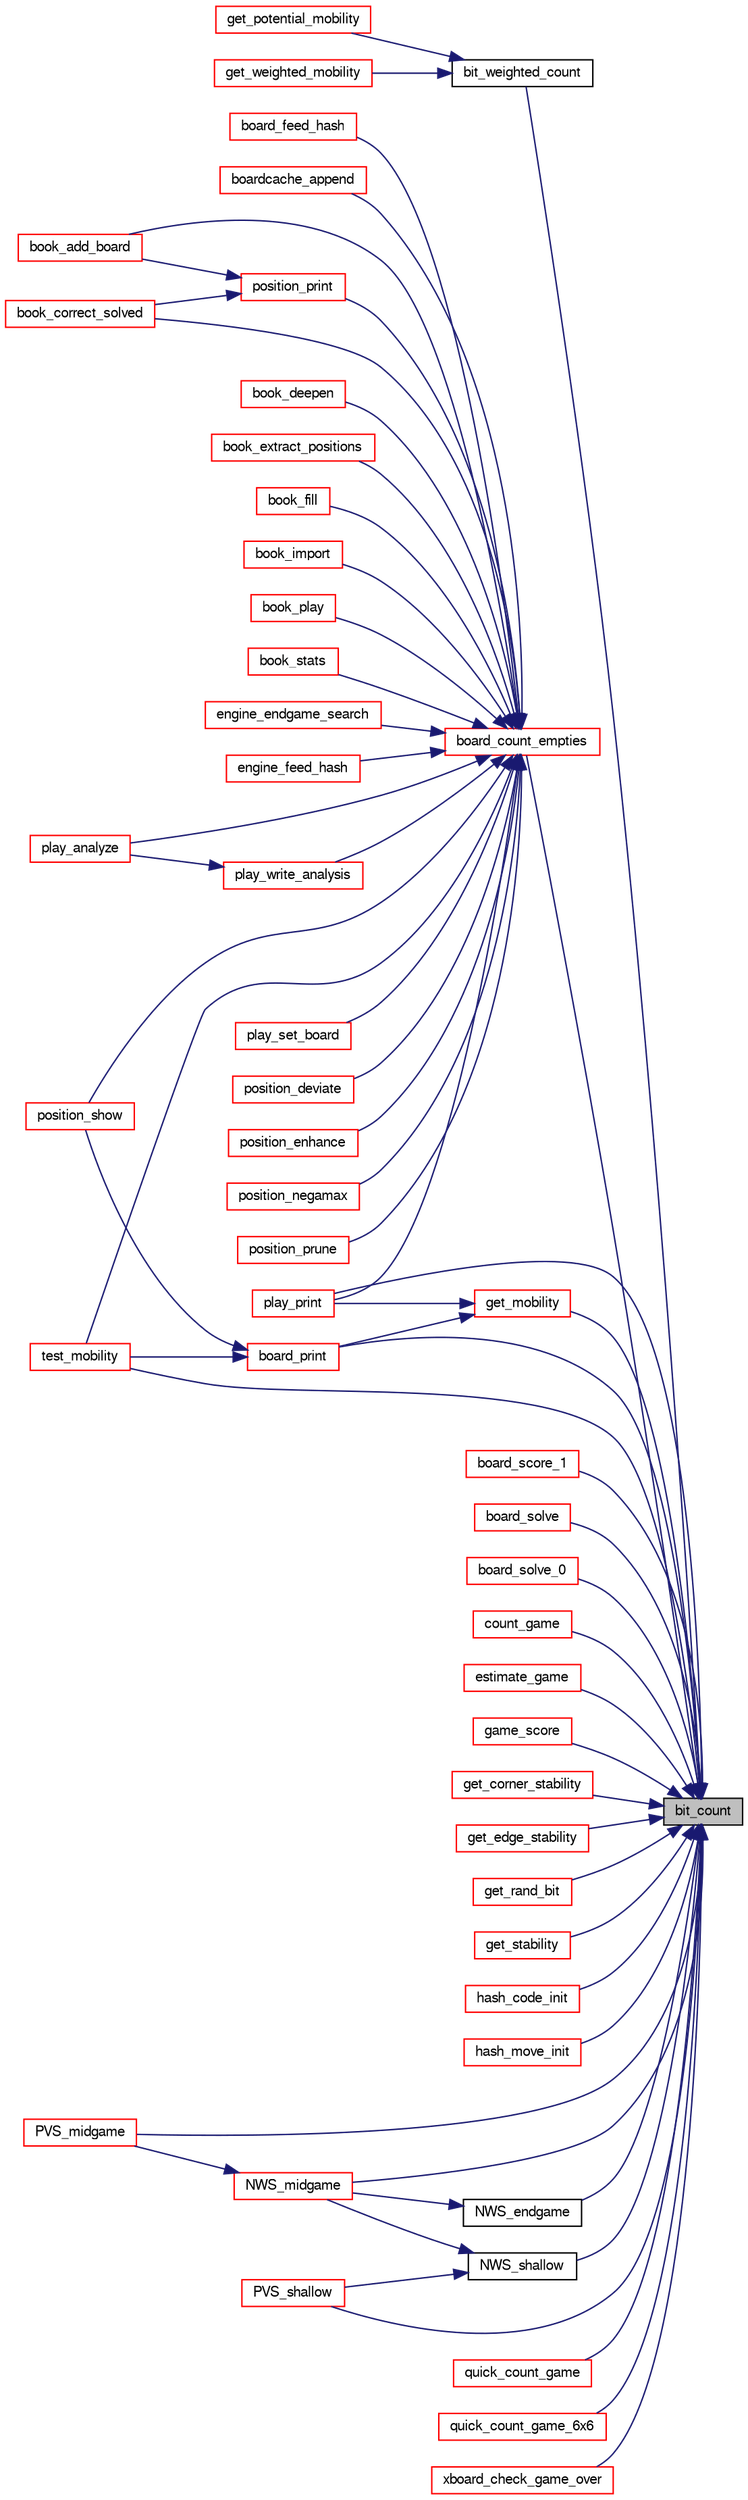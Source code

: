 digraph "bit_count"
{
 // LATEX_PDF_SIZE
  bgcolor="transparent";
  edge [fontname="FreeSans",fontsize="10",labelfontname="FreeSans",labelfontsize="10"];
  node [fontname="FreeSans",fontsize="10",shape=record];
  rankdir="RL";
  Node1 [label="bit_count",height=0.2,width=0.4,color="black", fillcolor="grey75", style="filled", fontcolor="black",tooltip="Count the number of bits set to one in an unsigned long long."];
  Node1 -> Node2 [dir="back",color="midnightblue",fontsize="10",style="solid",fontname="FreeSans"];
  Node2 [label="bit_weighted_count",height=0.2,width=0.4,color="black",URL="$bit_8c.html#aefcb882fe9c50f3876d40068eb20bf75",tooltip="count the number of discs, counting the corners twice."];
  Node2 -> Node3 [dir="back",color="midnightblue",fontsize="10",style="solid",fontname="FreeSans"];
  Node3 [label="get_potential_mobility",height=0.2,width=0.4,color="red",URL="$board_8c.html#a37c8260983ce689a39ff729aa847e5be",tooltip="Get potential mobility."];
  Node2 -> Node92 [dir="back",color="midnightblue",fontsize="10",style="solid",fontname="FreeSans"];
  Node92 [label="get_weighted_mobility",height=0.2,width=0.4,color="red",URL="$board_8c.html#a90d4175b14d6048aa01ee0daa59be762",tooltip=" "];
  Node1 -> Node93 [dir="back",color="midnightblue",fontsize="10",style="solid",fontname="FreeSans"];
  Node93 [label="board_count_empties",height=0.2,width=0.4,color="red",URL="$board_8c.html#a35de0f1560f069cd442105c319df2c15",tooltip="Check if the game is over."];
  Node93 -> Node94 [dir="back",color="midnightblue",fontsize="10",style="solid",fontname="FreeSans"];
  Node94 [label="board_feed_hash",height=0.2,width=0.4,color="red",URL="$book_8c.html#a9c0c6a1b902182109525eb3e10db7cad",tooltip="Feed hash from a position."];
  Node93 -> Node96 [dir="back",color="midnightblue",fontsize="10",style="solid",fontname="FreeSans"];
  Node96 [label="boardcache_append",height=0.2,width=0.4,color="red",URL="$perft_8c.html#ab89d904b22937c99cb208063ab0e80b1",tooltip=" "];
  Node93 -> Node44 [dir="back",color="midnightblue",fontsize="10",style="solid",fontname="FreeSans"];
  Node44 [label="book_add_board",height=0.2,width=0.4,color="red",URL="$book_8c.html#a429dbc3a206062b05e0e9da5f6fd8452",tooltip="Add a position."];
  Node93 -> Node58 [dir="back",color="midnightblue",fontsize="10",style="solid",fontname="FreeSans"];
  Node58 [label="book_correct_solved",height=0.2,width=0.4,color="red",URL="$book_8c.html#a5d47bbd4e02ae5c77348337d33a5a5d1",tooltip="Correct wrong solved score in the book."];
  Node93 -> Node59 [dir="back",color="midnightblue",fontsize="10",style="solid",fontname="FreeSans"];
  Node59 [label="book_deepen",height=0.2,width=0.4,color="red",URL="$book_8c.html#a3421ecf81896bfc86ffc3ebe851699c8",tooltip="Deepen a book."];
  Node93 -> Node103 [dir="back",color="midnightblue",fontsize="10",style="solid",fontname="FreeSans"];
  Node103 [label="book_extract_positions",height=0.2,width=0.4,color="red",URL="$book_8c.html#a0e747ea137315fed0a141a8b371c8960",tooltip="print a set of position."];
  Node93 -> Node46 [dir="back",color="midnightblue",fontsize="10",style="solid",fontname="FreeSans"];
  Node46 [label="book_fill",height=0.2,width=0.4,color="red",URL="$book_8c.html#a8b077347609455ad7b3647212dde9cff",tooltip="Fill a book."];
  Node93 -> Node50 [dir="back",color="midnightblue",fontsize="10",style="solid",fontname="FreeSans"];
  Node50 [label="book_import",height=0.2,width=0.4,color="red",URL="$book_8c.html#a4712b08434258f4d8d8808cc6ce94914",tooltip="Import an opening book."];
  Node93 -> Node65 [dir="back",color="midnightblue",fontsize="10",style="solid",fontname="FreeSans"];
  Node65 [label="book_play",height=0.2,width=0.4,color="red",URL="$book_8c.html#a4c8729064ee16b36991b76d0382aafa3",tooltip="Play."];
  Node93 -> Node104 [dir="back",color="midnightblue",fontsize="10",style="solid",fontname="FreeSans"];
  Node104 [label="book_stats",height=0.2,width=0.4,color="red",URL="$book_8c.html#acd2e90d7faf0abca04a9c3b238d6727a",tooltip="print book statistics."];
  Node93 -> Node7 [dir="back",color="midnightblue",fontsize="10",style="solid",fontname="FreeSans"];
  Node7 [label="engine_endgame_search",height=0.2,width=0.4,color="red",URL="$cassio_8c.html#a59118e647ced4f05560b431b30ad73b9",tooltip="Endgame search."];
  Node93 -> Node105 [dir="back",color="midnightblue",fontsize="10",style="solid",fontname="FreeSans"];
  Node105 [label="engine_feed_hash",height=0.2,width=0.4,color="red",URL="$cassio_8c.html#ae2cc32f6d429a43d8a5b05db74112cc1",tooltip="feed hash table"];
  Node93 -> Node27 [dir="back",color="midnightblue",fontsize="10",style="solid",fontname="FreeSans"];
  Node27 [label="play_analyze",height=0.2,width=0.4,color="red",URL="$play_8c.html#a32624a895b8cf4ec475a8de0ee5df3a1",tooltip="Analyze a played game."];
  Node93 -> Node106 [dir="back",color="midnightblue",fontsize="10",style="solid",fontname="FreeSans"];
  Node106 [label="play_print",height=0.2,width=0.4,color="red",URL="$play_8c.html#a271dcbbc65d1c9645070a03676a0fe29",tooltip="Print the game state."];
  Node93 -> Node107 [dir="back",color="midnightblue",fontsize="10",style="solid",fontname="FreeSans"];
  Node107 [label="play_set_board",height=0.2,width=0.4,color="red",URL="$play_8c.html#a1bfe6e6fbf65454d1f4e807358400661",tooltip="Set a new board."];
  Node93 -> Node108 [dir="back",color="midnightblue",fontsize="10",style="solid",fontname="FreeSans"];
  Node108 [label="play_write_analysis",height=0.2,width=0.4,color="red",URL="$play_8c.html#afeed2ec8c963958cde256e5ff1b33aa4",tooltip="Write a line if an analysis."];
  Node108 -> Node27 [dir="back",color="midnightblue",fontsize="10",style="solid",fontname="FreeSans"];
  Node93 -> Node110 [dir="back",color="midnightblue",fontsize="10",style="solid",fontname="FreeSans"];
  Node110 [label="position_deviate",height=0.2,width=0.4,color="red",URL="$book_8c.html#ae9ee489a468274fd83808c53da0418c9",tooltip="Deviate a position."];
  Node93 -> Node111 [dir="back",color="midnightblue",fontsize="10",style="solid",fontname="FreeSans"];
  Node111 [label="position_enhance",height=0.2,width=0.4,color="red",URL="$book_8c.html#ae7bdabeabfe76594a8c99bcdb98dedff",tooltip="Enhance a position."];
  Node93 -> Node112 [dir="back",color="midnightblue",fontsize="10",style="solid",fontname="FreeSans"];
  Node112 [label="position_negamax",height=0.2,width=0.4,color="red",URL="$book_8c.html#a0f9f396689401dd6b9b1e3cc8cc26ab1",tooltip="Negamax a position."];
  Node93 -> Node116 [dir="back",color="midnightblue",fontsize="10",style="solid",fontname="FreeSans"];
  Node116 [label="position_print",height=0.2,width=0.4,color="red",URL="$book_8c.html#a804457298fe82d9bbfb92588288aa406",tooltip="print a position in a compact but readable format."];
  Node116 -> Node44 [dir="back",color="midnightblue",fontsize="10",style="solid",fontname="FreeSans"];
  Node116 -> Node58 [dir="back",color="midnightblue",fontsize="10",style="solid",fontname="FreeSans"];
  Node93 -> Node122 [dir="back",color="midnightblue",fontsize="10",style="solid",fontname="FreeSans"];
  Node122 [label="position_prune",height=0.2,width=0.4,color="red",URL="$book_8c.html#a7e9f0294a921db58731bfe94cd5e4579",tooltip="Prune a position."];
  Node93 -> Node123 [dir="back",color="midnightblue",fontsize="10",style="solid",fontname="FreeSans"];
  Node123 [label="position_show",height=0.2,width=0.4,color="red",URL="$book_8c.html#a8de8f64b2388b45281acc8b4d5cd03ce",tooltip="print a position in a readable format."];
  Node93 -> Node127 [dir="back",color="midnightblue",fontsize="10",style="solid",fontname="FreeSans"];
  Node127 [label="test_mobility",height=0.2,width=0.4,color="red",URL="$perft_8c.html#ae7b1869bd17da35bc80e06b77687f8af",tooltip="Estimate move counts from a single game."];
  Node1 -> Node128 [dir="back",color="midnightblue",fontsize="10",style="solid",fontname="FreeSans"];
  Node128 [label="board_print",height=0.2,width=0.4,color="red",URL="$board_8c.html#a27ccb92684d9e7194eeb3bc34311ad55",tooltip="Print out the board."];
  Node128 -> Node123 [dir="back",color="midnightblue",fontsize="10",style="solid",fontname="FreeSans"];
  Node128 -> Node127 [dir="back",color="midnightblue",fontsize="10",style="solid",fontname="FreeSans"];
  Node1 -> Node252 [dir="back",color="midnightblue",fontsize="10",style="solid",fontname="FreeSans"];
  Node252 [label="board_score_1",height=0.2,width=0.4,color="red",URL="$endgame_8c.html#a759818a10e7318132e526559360df1fd",tooltip="Get the final score."];
  Node1 -> Node255 [dir="back",color="midnightblue",fontsize="10",style="solid",fontname="FreeSans"];
  Node255 [label="board_solve",height=0.2,width=0.4,color="red",URL="$endgame_8c.html#a5141642bcda4dd304ddc0b534183e2ba",tooltip="Get the final score."];
  Node1 -> Node257 [dir="back",color="midnightblue",fontsize="10",style="solid",fontname="FreeSans"];
  Node257 [label="board_solve_0",height=0.2,width=0.4,color="red",URL="$endgame_8c.html#aac6540c0286da54d4cdd700e70bfecdf",tooltip="Get the final score."];
  Node1 -> Node259 [dir="back",color="midnightblue",fontsize="10",style="solid",fontname="FreeSans"];
  Node259 [label="count_game",height=0.2,width=0.4,color="red",URL="$perft_8c.html#af5e8b9b385ea97f1c30654db2a347a30",tooltip="Move generator performance test function."];
  Node1 -> Node260 [dir="back",color="midnightblue",fontsize="10",style="solid",fontname="FreeSans"];
  Node260 [label="estimate_game",height=0.2,width=0.4,color="red",URL="$perft_8c.html#a47a6187e74d99b2a53f3ef9dd44da4b9",tooltip="Estimate move counts from a single game."];
  Node1 -> Node168 [dir="back",color="midnightblue",fontsize="10",style="solid",fontname="FreeSans"];
  Node168 [label="game_score",height=0.2,width=0.4,color="red",URL="$game_8c.html#af03df99b0209fcc5eb87c9571876206f",tooltip="Compute the final score of the game, for the initial player."];
  Node1 -> Node261 [dir="back",color="midnightblue",fontsize="10",style="solid",fontname="FreeSans"];
  Node261 [label="get_corner_stability",height=0.2,width=0.4,color="red",URL="$board_8c.html#a4ba3d3df11c990f611a51091c0e8b551",tooltip="Estimate corner stability."];
  Node1 -> Node262 [dir="back",color="midnightblue",fontsize="10",style="solid",fontname="FreeSans"];
  Node262 [label="get_edge_stability",height=0.2,width=0.4,color="red",URL="$board_8c.html#a75734142c7056ea6b146890479c7138e",tooltip="Estimate the stability of edges."];
  Node1 -> Node263 [dir="back",color="midnightblue",fontsize="10",style="solid",fontname="FreeSans"];
  Node263 [label="get_mobility",height=0.2,width=0.4,color="red",URL="$board_8c.html#a7509639c4e49c56fe83b3d978580ed42",tooltip="Count legal moves."];
  Node263 -> Node128 [dir="back",color="midnightblue",fontsize="10",style="solid",fontname="FreeSans"];
  Node263 -> Node106 [dir="back",color="midnightblue",fontsize="10",style="solid",fontname="FreeSans"];
  Node1 -> Node267 [dir="back",color="midnightblue",fontsize="10",style="solid",fontname="FreeSans"];
  Node267 [label="get_rand_bit",height=0.2,width=0.4,color="red",URL="$bit_8c.html#a680773fc259ac83aa5080b1b5192ac80",tooltip="Get a random set bit index."];
  Node1 -> Node268 [dir="back",color="midnightblue",fontsize="10",style="solid",fontname="FreeSans"];
  Node268 [label="get_stability",height=0.2,width=0.4,color="red",URL="$board_8c.html#a60e2b7416c26d30fd43e091c954d43b8",tooltip="Estimate the stability."];
  Node1 -> Node272 [dir="back",color="midnightblue",fontsize="10",style="solid",fontname="FreeSans"];
  Node272 [label="hash_code_init",height=0.2,width=0.4,color="red",URL="$hash-lock-free_8c.html#af907e72587db645709534fcd05e6083a",tooltip="Initialize global hash code data."];
  Node1 -> Node273 [dir="back",color="midnightblue",fontsize="10",style="solid",fontname="FreeSans"];
  Node273 [label="hash_move_init",height=0.2,width=0.4,color="red",URL="$hash-lock-free_8c.html#ac070cf03d8da10ff5e813f165cd8312d",tooltip="Initialize global hash move data."];
  Node1 -> Node69 [dir="back",color="midnightblue",fontsize="10",style="solid",fontname="FreeSans"];
  Node69 [label="NWS_endgame",height=0.2,width=0.4,color="black",URL="$endgame_8c.html#a3a2fd5b24cddcf17f9b29921bbf9ec57",tooltip="Evaluate an endgame position with a Null Window Search algorithm."];
  Node69 -> Node70 [dir="back",color="midnightblue",fontsize="10",style="solid",fontname="FreeSans"];
  Node70 [label="NWS_midgame",height=0.2,width=0.4,color="red",URL="$midgame_8c.html#a124e89d53abb00ee28a9f3135b5682dc",tooltip="Evaluate a midgame position with a Null Window Search algorithm."];
  Node70 -> Node71 [dir="back",color="midnightblue",fontsize="10",style="solid",fontname="FreeSans"];
  Node71 [label="PVS_midgame",height=0.2,width=0.4,color="red",URL="$midgame_8c.html#a356424012da8237d13afb64450c0fb33",tooltip="Evaluate a position with a deep Principal Variation Search algorithm."];
  Node1 -> Node70 [dir="back",color="midnightblue",fontsize="10",style="solid",fontname="FreeSans"];
  Node1 -> Node86 [dir="back",color="midnightblue",fontsize="10",style="solid",fontname="FreeSans"];
  Node86 [label="NWS_shallow",height=0.2,width=0.4,color="black",URL="$midgame_8c.html#af1a84e98330ad790762f316451f36067",tooltip="Evaluate a midgame position with a Null Window Search algorithm."];
  Node86 -> Node70 [dir="back",color="midnightblue",fontsize="10",style="solid",fontname="FreeSans"];
  Node86 -> Node87 [dir="back",color="midnightblue",fontsize="10",style="solid",fontname="FreeSans"];
  Node87 [label="PVS_shallow",height=0.2,width=0.4,color="red",URL="$midgame_8c.html#a3d850972578e626b2a9d566152b681f5",tooltip="Evaluate a midgame position at shallow depth."];
  Node1 -> Node106 [dir="back",color="midnightblue",fontsize="10",style="solid",fontname="FreeSans"];
  Node1 -> Node71 [dir="back",color="midnightblue",fontsize="10",style="solid",fontname="FreeSans"];
  Node1 -> Node87 [dir="back",color="midnightblue",fontsize="10",style="solid",fontname="FreeSans"];
  Node1 -> Node213 [dir="back",color="midnightblue",fontsize="10",style="solid",fontname="FreeSans"];
  Node213 [label="quick_count_game",height=0.2,width=0.4,color="red",URL="$perft_8c.html#a7def9bbbbbd65f8951726a9626e459b5",tooltip="Count games recursively."];
  Node1 -> Node215 [dir="back",color="midnightblue",fontsize="10",style="solid",fontname="FreeSans"];
  Node215 [label="quick_count_game_6x6",height=0.2,width=0.4,color="red",URL="$perft_8c.html#a7a530c0959e88966291040639ba1e5ad",tooltip="Count games recursively."];
  Node1 -> Node127 [dir="back",color="midnightblue",fontsize="10",style="solid",fontname="FreeSans"];
  Node1 -> Node274 [dir="back",color="midnightblue",fontsize="10",style="solid",fontname="FreeSans"];
  Node274 [label="xboard_check_game_over",height=0.2,width=0.4,color="red",URL="$xboard_8c.html#a14d8dd2a07b408d8cde575639502fd62",tooltip="Check if the game is over."];
}
